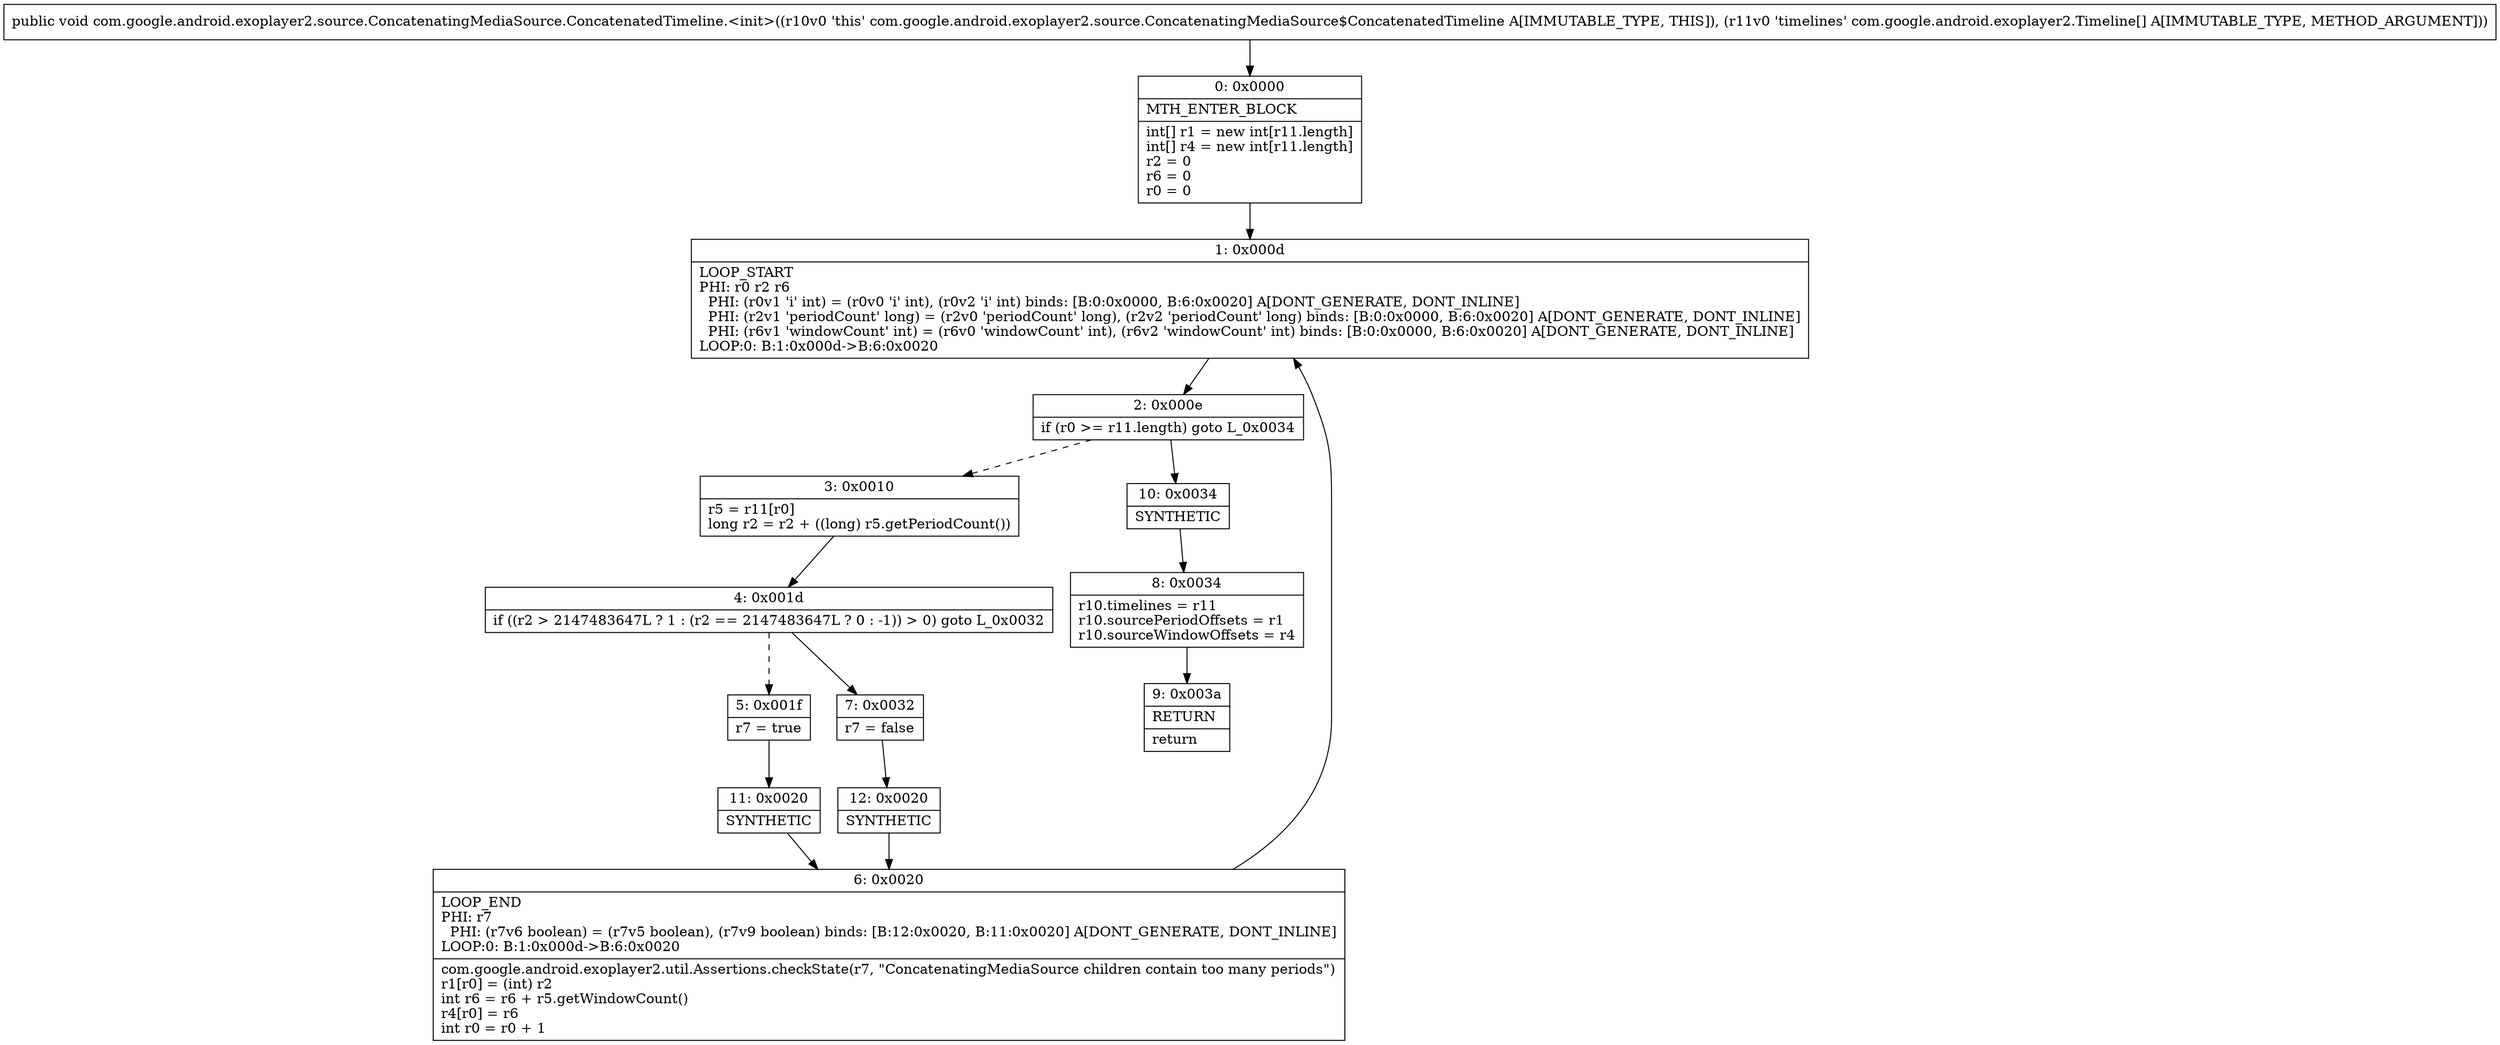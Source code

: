 digraph "CFG forcom.google.android.exoplayer2.source.ConcatenatingMediaSource.ConcatenatedTimeline.\<init\>([Lcom\/google\/android\/exoplayer2\/Timeline;)V" {
Node_0 [shape=record,label="{0\:\ 0x0000|MTH_ENTER_BLOCK\l|int[] r1 = new int[r11.length]\lint[] r4 = new int[r11.length]\lr2 = 0\lr6 = 0\lr0 = 0\l}"];
Node_1 [shape=record,label="{1\:\ 0x000d|LOOP_START\lPHI: r0 r2 r6 \l  PHI: (r0v1 'i' int) = (r0v0 'i' int), (r0v2 'i' int) binds: [B:0:0x0000, B:6:0x0020] A[DONT_GENERATE, DONT_INLINE]\l  PHI: (r2v1 'periodCount' long) = (r2v0 'periodCount' long), (r2v2 'periodCount' long) binds: [B:0:0x0000, B:6:0x0020] A[DONT_GENERATE, DONT_INLINE]\l  PHI: (r6v1 'windowCount' int) = (r6v0 'windowCount' int), (r6v2 'windowCount' int) binds: [B:0:0x0000, B:6:0x0020] A[DONT_GENERATE, DONT_INLINE]\lLOOP:0: B:1:0x000d\-\>B:6:0x0020\l}"];
Node_2 [shape=record,label="{2\:\ 0x000e|if (r0 \>= r11.length) goto L_0x0034\l}"];
Node_3 [shape=record,label="{3\:\ 0x0010|r5 = r11[r0]\llong r2 = r2 + ((long) r5.getPeriodCount())\l}"];
Node_4 [shape=record,label="{4\:\ 0x001d|if ((r2 \> 2147483647L ? 1 : (r2 == 2147483647L ? 0 : \-1)) \> 0) goto L_0x0032\l}"];
Node_5 [shape=record,label="{5\:\ 0x001f|r7 = true\l}"];
Node_6 [shape=record,label="{6\:\ 0x0020|LOOP_END\lPHI: r7 \l  PHI: (r7v6 boolean) = (r7v5 boolean), (r7v9 boolean) binds: [B:12:0x0020, B:11:0x0020] A[DONT_GENERATE, DONT_INLINE]\lLOOP:0: B:1:0x000d\-\>B:6:0x0020\l|com.google.android.exoplayer2.util.Assertions.checkState(r7, \"ConcatenatingMediaSource children contain too many periods\")\lr1[r0] = (int) r2\lint r6 = r6 + r5.getWindowCount()\lr4[r0] = r6\lint r0 = r0 + 1\l}"];
Node_7 [shape=record,label="{7\:\ 0x0032|r7 = false\l}"];
Node_8 [shape=record,label="{8\:\ 0x0034|r10.timelines = r11\lr10.sourcePeriodOffsets = r1\lr10.sourceWindowOffsets = r4\l}"];
Node_9 [shape=record,label="{9\:\ 0x003a|RETURN\l|return\l}"];
Node_10 [shape=record,label="{10\:\ 0x0034|SYNTHETIC\l}"];
Node_11 [shape=record,label="{11\:\ 0x0020|SYNTHETIC\l}"];
Node_12 [shape=record,label="{12\:\ 0x0020|SYNTHETIC\l}"];
MethodNode[shape=record,label="{public void com.google.android.exoplayer2.source.ConcatenatingMediaSource.ConcatenatedTimeline.\<init\>((r10v0 'this' com.google.android.exoplayer2.source.ConcatenatingMediaSource$ConcatenatedTimeline A[IMMUTABLE_TYPE, THIS]), (r11v0 'timelines' com.google.android.exoplayer2.Timeline[] A[IMMUTABLE_TYPE, METHOD_ARGUMENT])) }"];
MethodNode -> Node_0;
Node_0 -> Node_1;
Node_1 -> Node_2;
Node_2 -> Node_3[style=dashed];
Node_2 -> Node_10;
Node_3 -> Node_4;
Node_4 -> Node_5[style=dashed];
Node_4 -> Node_7;
Node_5 -> Node_11;
Node_6 -> Node_1;
Node_7 -> Node_12;
Node_8 -> Node_9;
Node_10 -> Node_8;
Node_11 -> Node_6;
Node_12 -> Node_6;
}

